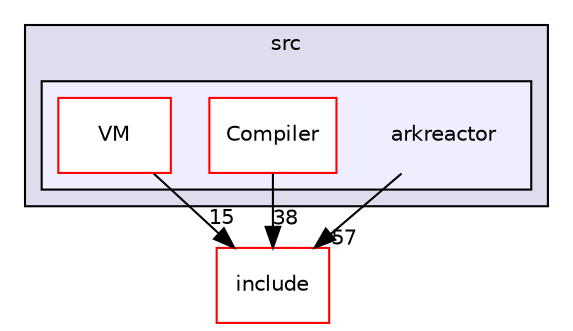 digraph "C:/Users/folae/Documents/Code/Big-Projects/ArkScript/Ark/src/arkreactor" {
  compound=true
  node [ fontsize="10", fontname="Helvetica"];
  edge [ labelfontsize="10", labelfontname="Helvetica"];
  subgraph clusterdir_68267d1309a1af8e8297ef4c3efbcdba {
    graph [ bgcolor="#ddddee", pencolor="black", label="src" fontname="Helvetica", fontsize="10", URL="dir_68267d1309a1af8e8297ef4c3efbcdba.html"]
  subgraph clusterdir_e0d450b481c7e7e5abacff9799e54b3d {
    graph [ bgcolor="#eeeeff", pencolor="black", label="" URL="dir_e0d450b481c7e7e5abacff9799e54b3d.html"];
    dir_e0d450b481c7e7e5abacff9799e54b3d [shape=plaintext label="arkreactor"];
  dir_548d85becfdd8b4d1d64f6a452aea6ab [shape=box label="Compiler" fillcolor="white" style="filled" color="red" URL="dir_548d85becfdd8b4d1d64f6a452aea6ab.html"];
  dir_9600556d5cc28570e4ccd195a3befa41 [shape=box label="VM" fillcolor="white" style="filled" color="red" URL="dir_9600556d5cc28570e4ccd195a3befa41.html"];
  }
  }
  dir_d44c64559bbebec7f509842c48db8b23 [shape=box label="include" fillcolor="white" style="filled" color="red" URL="dir_d44c64559bbebec7f509842c48db8b23.html"];
  dir_548d85becfdd8b4d1d64f6a452aea6ab->dir_d44c64559bbebec7f509842c48db8b23 [headlabel="38", labeldistance=1.5 headhref="dir_000013_000000.html"];
  dir_9600556d5cc28570e4ccd195a3befa41->dir_d44c64559bbebec7f509842c48db8b23 [headlabel="15", labeldistance=1.5 headhref="dir_000019_000000.html"];
  dir_e0d450b481c7e7e5abacff9799e54b3d->dir_d44c64559bbebec7f509842c48db8b23 [headlabel="57", labeldistance=1.5 headhref="dir_000012_000000.html"];
}
